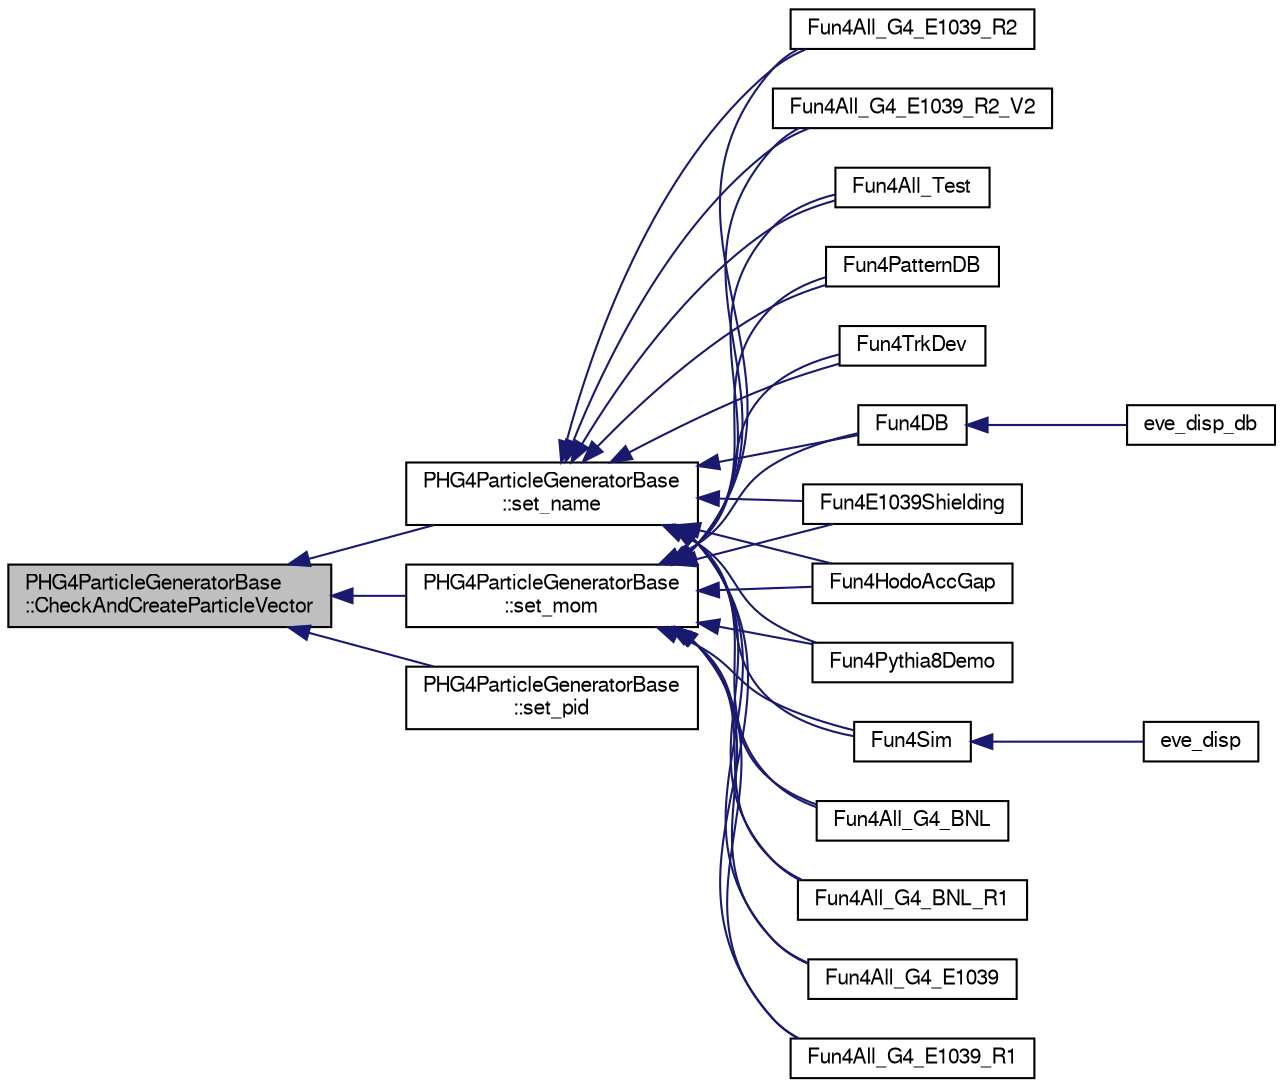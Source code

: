 digraph "PHG4ParticleGeneratorBase::CheckAndCreateParticleVector"
{
  bgcolor="transparent";
  edge [fontname="FreeSans",fontsize="10",labelfontname="FreeSans",labelfontsize="10"];
  node [fontname="FreeSans",fontsize="10",shape=record];
  rankdir="LR";
  Node1 [label="PHG4ParticleGeneratorBase\l::CheckAndCreateParticleVector",height=0.2,width=0.4,color="black", fillcolor="grey75", style="filled" fontcolor="black"];
  Node1 -> Node2 [dir="back",color="midnightblue",fontsize="10",style="solid",fontname="FreeSans"];
  Node2 [label="PHG4ParticleGeneratorBase\l::set_mom",height=0.2,width=0.4,color="black",URL="$d8/d78/classPHG4ParticleGeneratorBase.html#a312dbba9bbdc9e2db66f0c11295d6e04"];
  Node2 -> Node3 [dir="back",color="midnightblue",fontsize="10",style="solid",fontname="FreeSans"];
  Node3 [label="Fun4E1039Shielding",height=0.2,width=0.4,color="black",URL="$d2/d24/Fun4E1039Shielding_8C.html#a42592782dd55d6e219305ff678a00dc2"];
  Node2 -> Node4 [dir="back",color="midnightblue",fontsize="10",style="solid",fontname="FreeSans"];
  Node4 [label="Fun4HodoAccGap",height=0.2,width=0.4,color="black",URL="$d6/d6a/Fun4HodoAccGap_8C.html#a7aaa0687f144d5e7b417d7e9ac5f36da"];
  Node2 -> Node5 [dir="back",color="midnightblue",fontsize="10",style="solid",fontname="FreeSans"];
  Node5 [label="Fun4Pythia8Demo",height=0.2,width=0.4,color="black",URL="$de/d66/Fun4Pythia8Demo_8C.html#a6a06be36766511c5ad76013c9cbfe5b5"];
  Node2 -> Node6 [dir="back",color="midnightblue",fontsize="10",style="solid",fontname="FreeSans"];
  Node6 [label="Fun4DB",height=0.2,width=0.4,color="black",URL="$df/dc0/Fun4DB_8C.html#a156048b96f7485e3cc410afbc05fc286"];
  Node6 -> Node7 [dir="back",color="midnightblue",fontsize="10",style="solid",fontname="FreeSans"];
  Node7 [label="eve_disp_db",height=0.2,width=0.4,color="black",URL="$de/d2a/eve__disp__db_8C.html#aa8b45dd9cf940c8aff427aed5d9db19f"];
  Node2 -> Node8 [dir="back",color="midnightblue",fontsize="10",style="solid",fontname="FreeSans"];
  Node8 [label="Fun4All_G4_BNL",height=0.2,width=0.4,color="black",URL="$d9/de0/Fun4All__G4__BNL_8C.html#a62a558c2bb73d1be82a65b16f52ce2e0"];
  Node2 -> Node9 [dir="back",color="midnightblue",fontsize="10",style="solid",fontname="FreeSans"];
  Node9 [label="Fun4All_G4_BNL_R1",height=0.2,width=0.4,color="black",URL="$de/dad/Fun4All__G4__BNL__R1_8C.html#a361be596f3554cfa3d0fc26346c50c31"];
  Node2 -> Node10 [dir="back",color="midnightblue",fontsize="10",style="solid",fontname="FreeSans"];
  Node10 [label="Fun4All_G4_E1039",height=0.2,width=0.4,color="black",URL="$d1/d24/Fun4All__G4__E1039_8C.html#ad81863c21df83a735c57713bc9ec59b1"];
  Node2 -> Node11 [dir="back",color="midnightblue",fontsize="10",style="solid",fontname="FreeSans"];
  Node11 [label="Fun4All_G4_E1039_R1",height=0.2,width=0.4,color="black",URL="$de/d10/Fun4All__G4__E1039__R1_8C.html#aa484b834b55e3114dfd4cd82dcd11831"];
  Node2 -> Node12 [dir="back",color="midnightblue",fontsize="10",style="solid",fontname="FreeSans"];
  Node12 [label="Fun4All_G4_E1039_R2",height=0.2,width=0.4,color="black",URL="$df/d98/Fun4All__G4__E1039__R2_8C.html#a0cc5938b98723b2d5216049aad7edb01"];
  Node2 -> Node13 [dir="back",color="midnightblue",fontsize="10",style="solid",fontname="FreeSans"];
  Node13 [label="Fun4All_G4_E1039_R2_V2",height=0.2,width=0.4,color="black",URL="$d1/d91/Fun4All__G4__E1039__R2__V2_8C.html#a89f8b08cddafb17f4ba14e509a0ca1db"];
  Node2 -> Node14 [dir="back",color="midnightblue",fontsize="10",style="solid",fontname="FreeSans"];
  Node14 [label="Fun4All_Test",height=0.2,width=0.4,color="black",URL="$d5/db4/Fun4All__Test_8C.html#ae69a57ea66fbed58544200f95796a66f"];
  Node2 -> Node15 [dir="back",color="midnightblue",fontsize="10",style="solid",fontname="FreeSans"];
  Node15 [label="Fun4PatternDB",height=0.2,width=0.4,color="black",URL="$d7/d66/Fun4PatternDB_8C.html#a9e68afec0dfdd12961d550386529d5eb"];
  Node2 -> Node16 [dir="back",color="midnightblue",fontsize="10",style="solid",fontname="FreeSans"];
  Node16 [label="Fun4TrkDev",height=0.2,width=0.4,color="black",URL="$d2/d3a/Fun4TrkDev_8C.html#abd98cf50196a6ad7cb2289d1f0442b73"];
  Node2 -> Node17 [dir="back",color="midnightblue",fontsize="10",style="solid",fontname="FreeSans"];
  Node17 [label="Fun4Sim",height=0.2,width=0.4,color="black",URL="$d7/d65/e1039-core_2macros_2Fun4Sim_8C.html#a5e9276116ae0064f58b288a1e0e4e3db"];
  Node17 -> Node18 [dir="back",color="midnightblue",fontsize="10",style="solid",fontname="FreeSans"];
  Node18 [label="eve_disp",height=0.2,width=0.4,color="black",URL="$d2/d96/eve__disp_8C.html#abeb034dea489ef1866373d2464ec5721"];
  Node1 -> Node19 [dir="back",color="midnightblue",fontsize="10",style="solid",fontname="FreeSans"];
  Node19 [label="PHG4ParticleGeneratorBase\l::set_name",height=0.2,width=0.4,color="black",URL="$d8/d78/classPHG4ParticleGeneratorBase.html#ad3bece97c2350072c683575ab5bdb53c"];
  Node19 -> Node3 [dir="back",color="midnightblue",fontsize="10",style="solid",fontname="FreeSans"];
  Node19 -> Node4 [dir="back",color="midnightblue",fontsize="10",style="solid",fontname="FreeSans"];
  Node19 -> Node5 [dir="back",color="midnightblue",fontsize="10",style="solid",fontname="FreeSans"];
  Node19 -> Node6 [dir="back",color="midnightblue",fontsize="10",style="solid",fontname="FreeSans"];
  Node19 -> Node8 [dir="back",color="midnightblue",fontsize="10",style="solid",fontname="FreeSans"];
  Node19 -> Node9 [dir="back",color="midnightblue",fontsize="10",style="solid",fontname="FreeSans"];
  Node19 -> Node10 [dir="back",color="midnightblue",fontsize="10",style="solid",fontname="FreeSans"];
  Node19 -> Node11 [dir="back",color="midnightblue",fontsize="10",style="solid",fontname="FreeSans"];
  Node19 -> Node12 [dir="back",color="midnightblue",fontsize="10",style="solid",fontname="FreeSans"];
  Node19 -> Node13 [dir="back",color="midnightblue",fontsize="10",style="solid",fontname="FreeSans"];
  Node19 -> Node14 [dir="back",color="midnightblue",fontsize="10",style="solid",fontname="FreeSans"];
  Node19 -> Node15 [dir="back",color="midnightblue",fontsize="10",style="solid",fontname="FreeSans"];
  Node19 -> Node16 [dir="back",color="midnightblue",fontsize="10",style="solid",fontname="FreeSans"];
  Node19 -> Node17 [dir="back",color="midnightblue",fontsize="10",style="solid",fontname="FreeSans"];
  Node1 -> Node20 [dir="back",color="midnightblue",fontsize="10",style="solid",fontname="FreeSans"];
  Node20 [label="PHG4ParticleGeneratorBase\l::set_pid",height=0.2,width=0.4,color="black",URL="$d8/d78/classPHG4ParticleGeneratorBase.html#aea1808c3ae6140a3beca1e1aff31afba"];
}
